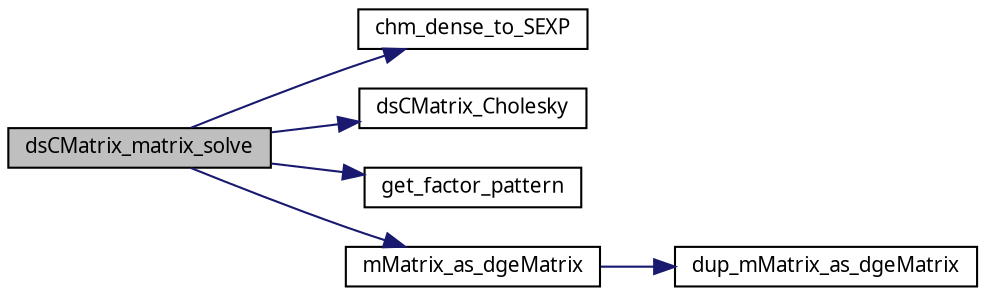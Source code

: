 digraph G
{
  edge [fontname="FreeSans.ttf",fontsize=10,labelfontname="FreeSans.ttf",labelfontsize=10];
  node [fontname="FreeSans.ttf",fontsize=10,shape=record];
  rankdir=LR;
  Node1 [label="dsCMatrix_matrix_solve",height=0.2,width=0.4,color="black", fillcolor="grey75", style="filled" fontcolor="black"];
  Node1 -> Node2 [color="midnightblue",fontsize=10,style="solid",fontname="FreeSans.ttf"];
  Node2 [label="chm_dense_to_SEXP",height=0.2,width=0.4,color="black", fillcolor="white", style="filled",URL="$chm__common_8c.html#c0552f8d5248824ec90a314b69bd1408",tooltip="Copy the contents of a to an appropriate denseMatrix object and, optionally, free..."];
  Node1 -> Node3 [color="midnightblue",fontsize=10,style="solid",fontname="FreeSans.ttf"];
  Node3 [label="dsCMatrix_Cholesky",height=0.2,width=0.4,color="black", fillcolor="white", style="filled",URL="$dsCMatrix_8c.html#ad9928295b1d5cef6dcbbcb046e153dc"];
  Node1 -> Node4 [color="midnightblue",fontsize=10,style="solid",fontname="FreeSans.ttf"];
  Node4 [label="get_factor_pattern",height=0.2,width=0.4,color="black", fillcolor="white", style="filled",URL="$dsCMatrix_8c.html#fb5246986201a47e3d4fdf7554edd538"];
  Node1 -> Node5 [color="midnightblue",fontsize=10,style="solid",fontname="FreeSans.ttf"];
  Node5 [label="mMatrix_as_dgeMatrix",height=0.2,width=0.4,color="black", fillcolor="white", style="filled",URL="$Mutils_8h.html#460951a1f5dadb579d977ba114eec12e"];
  Node5 -> Node6 [color="midnightblue",fontsize=10,style="solid",fontname="FreeSans.ttf"];
  Node6 [label="dup_mMatrix_as_dgeMatrix",height=0.2,width=0.4,color="black", fillcolor="white", style="filled",URL="$Mutils_8c.html#574d0797f3bfb4cb555038c8d90cceb8"];
}
